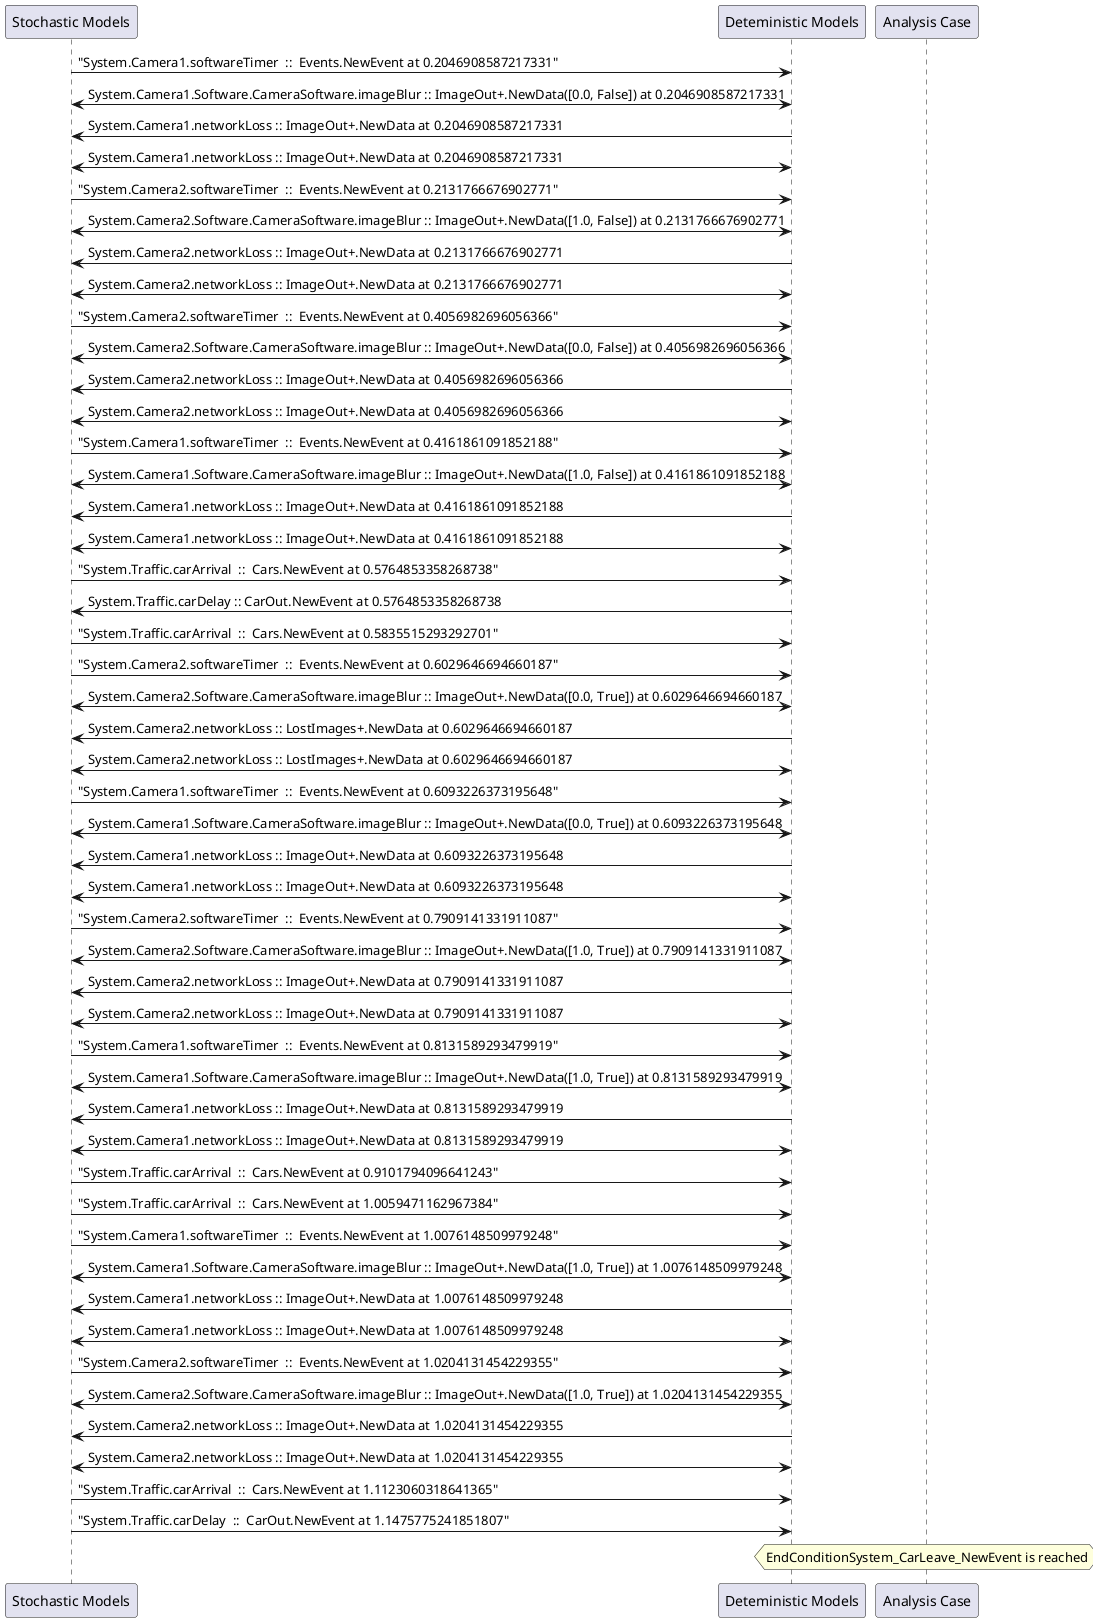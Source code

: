 
	@startuml
	participant "Stochastic Models" as stochmodel
	participant "Deteministic Models" as detmodel
	participant "Analysis Case" as analysis
	{842_stop} stochmodel -> detmodel : "System.Camera1.softwareTimer  ::  Events.NewEvent at 0.2046908587217331"
detmodel <-> stochmodel : System.Camera1.Software.CameraSoftware.imageBlur :: ImageOut+.NewData([0.0, False]) at 0.2046908587217331
detmodel -> stochmodel : System.Camera1.networkLoss :: ImageOut+.NewData at 0.2046908587217331
detmodel <-> stochmodel : System.Camera1.networkLoss :: ImageOut+.NewData at 0.2046908587217331
{858_stop} stochmodel -> detmodel : "System.Camera2.softwareTimer  ::  Events.NewEvent at 0.2131766676902771"
detmodel <-> stochmodel : System.Camera2.Software.CameraSoftware.imageBlur :: ImageOut+.NewData([1.0, False]) at 0.2131766676902771
detmodel -> stochmodel : System.Camera2.networkLoss :: ImageOut+.NewData at 0.2131766676902771
detmodel <-> stochmodel : System.Camera2.networkLoss :: ImageOut+.NewData at 0.2131766676902771
{859_stop} stochmodel -> detmodel : "System.Camera2.softwareTimer  ::  Events.NewEvent at 0.4056982696056366"
detmodel <-> stochmodel : System.Camera2.Software.CameraSoftware.imageBlur :: ImageOut+.NewData([0.0, False]) at 0.4056982696056366
detmodel -> stochmodel : System.Camera2.networkLoss :: ImageOut+.NewData at 0.4056982696056366
detmodel <-> stochmodel : System.Camera2.networkLoss :: ImageOut+.NewData at 0.4056982696056366
{843_stop} stochmodel -> detmodel : "System.Camera1.softwareTimer  ::  Events.NewEvent at 0.4161861091852188"
detmodel <-> stochmodel : System.Camera1.Software.CameraSoftware.imageBlur :: ImageOut+.NewData([1.0, False]) at 0.4161861091852188
detmodel -> stochmodel : System.Camera1.networkLoss :: ImageOut+.NewData at 0.4161861091852188
detmodel <-> stochmodel : System.Camera1.networkLoss :: ImageOut+.NewData at 0.4161861091852188
{873_stop} stochmodel -> detmodel : "System.Traffic.carArrival  ::  Cars.NewEvent at 0.5764853358268738"
{884_start} detmodel -> stochmodel : System.Traffic.carDelay :: CarOut.NewEvent at 0.5764853358268738
{874_stop} stochmodel -> detmodel : "System.Traffic.carArrival  ::  Cars.NewEvent at 0.5835515293292701"
{860_stop} stochmodel -> detmodel : "System.Camera2.softwareTimer  ::  Events.NewEvent at 0.6029646694660187"
detmodel <-> stochmodel : System.Camera2.Software.CameraSoftware.imageBlur :: ImageOut+.NewData([0.0, True]) at 0.6029646694660187
detmodel -> stochmodel : System.Camera2.networkLoss :: LostImages+.NewData at 0.6029646694660187
detmodel <-> stochmodel : System.Camera2.networkLoss :: LostImages+.NewData at 0.6029646694660187
{844_stop} stochmodel -> detmodel : "System.Camera1.softwareTimer  ::  Events.NewEvent at 0.6093226373195648"
detmodel <-> stochmodel : System.Camera1.Software.CameraSoftware.imageBlur :: ImageOut+.NewData([0.0, True]) at 0.6093226373195648
detmodel -> stochmodel : System.Camera1.networkLoss :: ImageOut+.NewData at 0.6093226373195648
detmodel <-> stochmodel : System.Camera1.networkLoss :: ImageOut+.NewData at 0.6093226373195648
{861_stop} stochmodel -> detmodel : "System.Camera2.softwareTimer  ::  Events.NewEvent at 0.7909141331911087"
detmodel <-> stochmodel : System.Camera2.Software.CameraSoftware.imageBlur :: ImageOut+.NewData([1.0, True]) at 0.7909141331911087
detmodel -> stochmodel : System.Camera2.networkLoss :: ImageOut+.NewData at 0.7909141331911087
detmodel <-> stochmodel : System.Camera2.networkLoss :: ImageOut+.NewData at 0.7909141331911087
{845_stop} stochmodel -> detmodel : "System.Camera1.softwareTimer  ::  Events.NewEvent at 0.8131589293479919"
detmodel <-> stochmodel : System.Camera1.Software.CameraSoftware.imageBlur :: ImageOut+.NewData([1.0, True]) at 0.8131589293479919
detmodel -> stochmodel : System.Camera1.networkLoss :: ImageOut+.NewData at 0.8131589293479919
detmodel <-> stochmodel : System.Camera1.networkLoss :: ImageOut+.NewData at 0.8131589293479919
{875_stop} stochmodel -> detmodel : "System.Traffic.carArrival  ::  Cars.NewEvent at 0.9101794096641243"
{876_stop} stochmodel -> detmodel : "System.Traffic.carArrival  ::  Cars.NewEvent at 1.0059471162967384"
{846_stop} stochmodel -> detmodel : "System.Camera1.softwareTimer  ::  Events.NewEvent at 1.0076148509979248"
detmodel <-> stochmodel : System.Camera1.Software.CameraSoftware.imageBlur :: ImageOut+.NewData([1.0, True]) at 1.0076148509979248
detmodel -> stochmodel : System.Camera1.networkLoss :: ImageOut+.NewData at 1.0076148509979248
detmodel <-> stochmodel : System.Camera1.networkLoss :: ImageOut+.NewData at 1.0076148509979248
{862_stop} stochmodel -> detmodel : "System.Camera2.softwareTimer  ::  Events.NewEvent at 1.0204131454229355"
detmodel <-> stochmodel : System.Camera2.Software.CameraSoftware.imageBlur :: ImageOut+.NewData([1.0, True]) at 1.0204131454229355
detmodel -> stochmodel : System.Camera2.networkLoss :: ImageOut+.NewData at 1.0204131454229355
detmodel <-> stochmodel : System.Camera2.networkLoss :: ImageOut+.NewData at 1.0204131454229355
{877_stop} stochmodel -> detmodel : "System.Traffic.carArrival  ::  Cars.NewEvent at 1.1123060318641365"
{884_stop} stochmodel -> detmodel : "System.Traffic.carDelay  ::  CarOut.NewEvent at 1.1475775241851807"
{884_start} <-> {884_stop} : delay
hnote over analysis 
EndConditionSystem_CarLeave_NewEvent is reached
endnote
@enduml